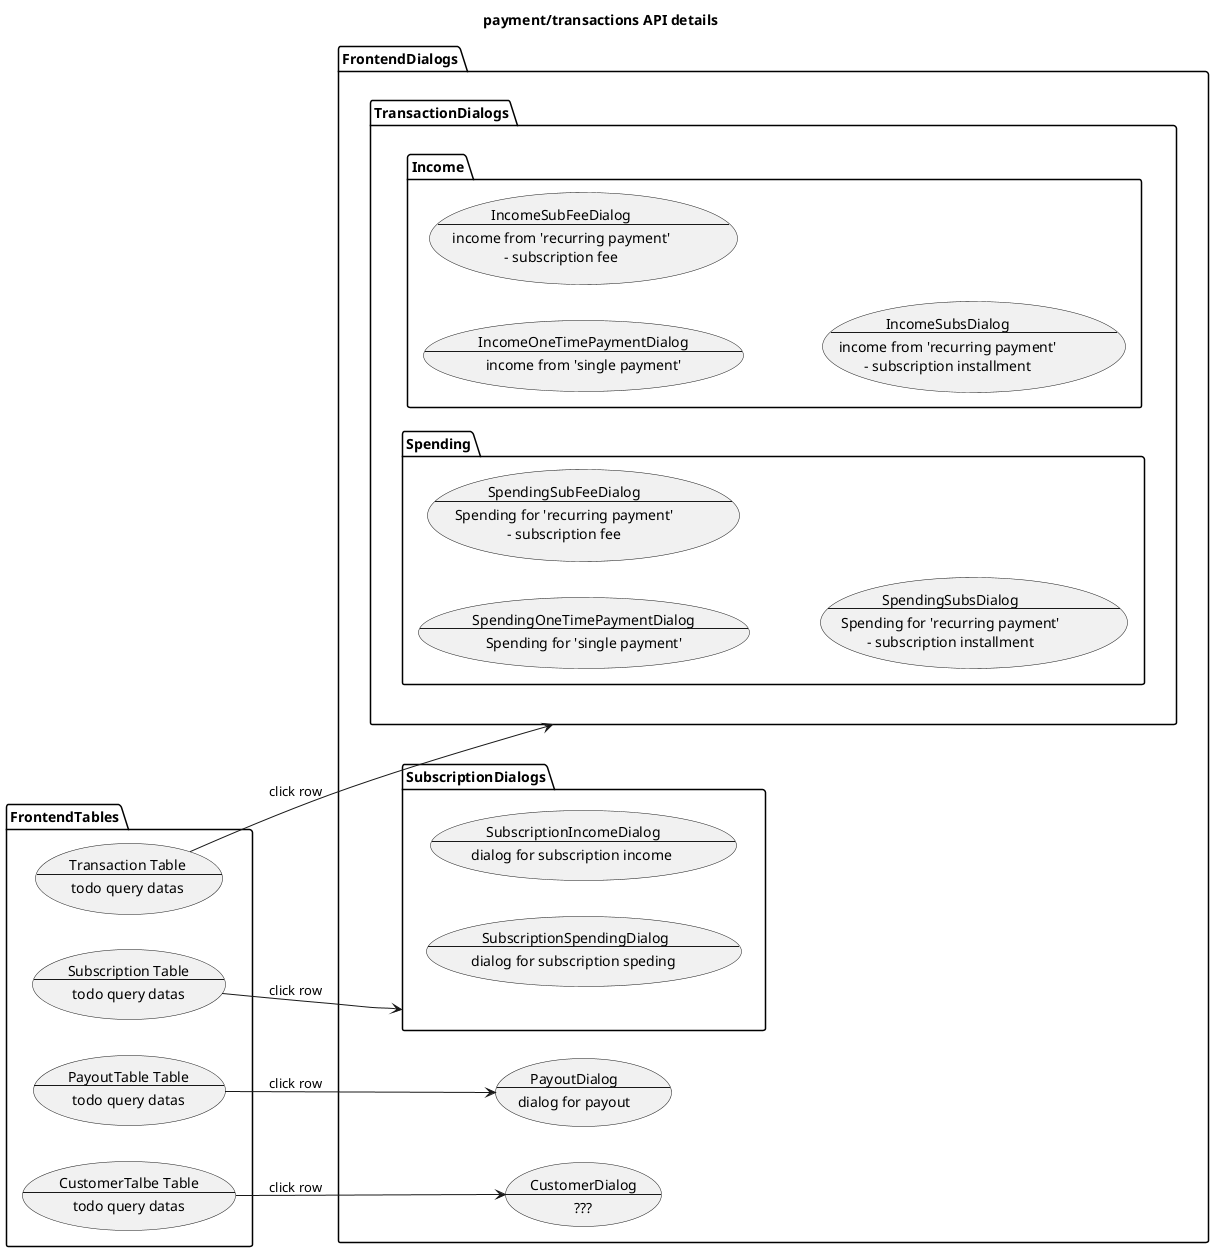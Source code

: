 @startuml
title payment/transactions API details

left to right direction

package FrontendTables {
  usecase TransactionTable as "
    Transaction Table
    ---
    todo query datas
  "
  usecase SubscriptionTable as "
    Subscription Table
    ---
    todo query datas
  "
  usecase PayoutTable as "
    PayoutTable Table
    ---
    todo query datas
  "
  usecase CustomerTalbe as "
    CustomerTalbe Table
    ---
    todo query datas
  "
}

package FrontendDialogs {
  package TransactionDialogs {
    package Income {
      usecase IncomeOneTimePaymentDialog as "
        IncomeOneTimePaymentDialog
        ---
        income from 'single payment'
      "

      usecase IncomeSubFeeDialog as "
        IncomeSubFeeDialog
        ---
        income from 'recurring payment'
        - subscription fee
      "

      usecase IncomeSubsDialog as "
        IncomeSubsDialog
        ---
        income from 'recurring payment'
        - subscription installment
      "
    }

    package Spending {
      usecase SpendingOneTimePaymentDialog as "
        SpendingOneTimePaymentDialog
        ---
        Spending for 'single payment'
      "

      usecase SpendingSubFeeDialog as "
        SpendingSubFeeDialog
        ---
        Spending for 'recurring payment'
        - subscription fee
      "

      usecase SpendingSubsDialog as "
        SpendingSubsDialog
        ---
        Spending for 'recurring payment'
        - subscription installment
      "
    }
  }

  package SubscriptionDialogs {
    usecase SubscriptionIncomeDialog as "
      SubscriptionIncomeDialog
      ---
      dialog for subscription income 
    "

    usecase SubscriptionSpendingDialog as "
      SubscriptionSpendingDialog
      ---
      dialog for subscription speding 
    "
  }


  usecase PayoutDialog as "
    PayoutDialog
    ---
    dialog for payout
  "

  usecase CustomerDialog as "
    CustomerDialog
    ---
    ???
  "
}


PayoutTable --> PayoutDialog: click row
CustomerTalbe --> CustomerDialog: click row
SubscriptionTable --> SubscriptionDialogs: click row
TransactionTable --> TransactionDialogs: click row



@enduml